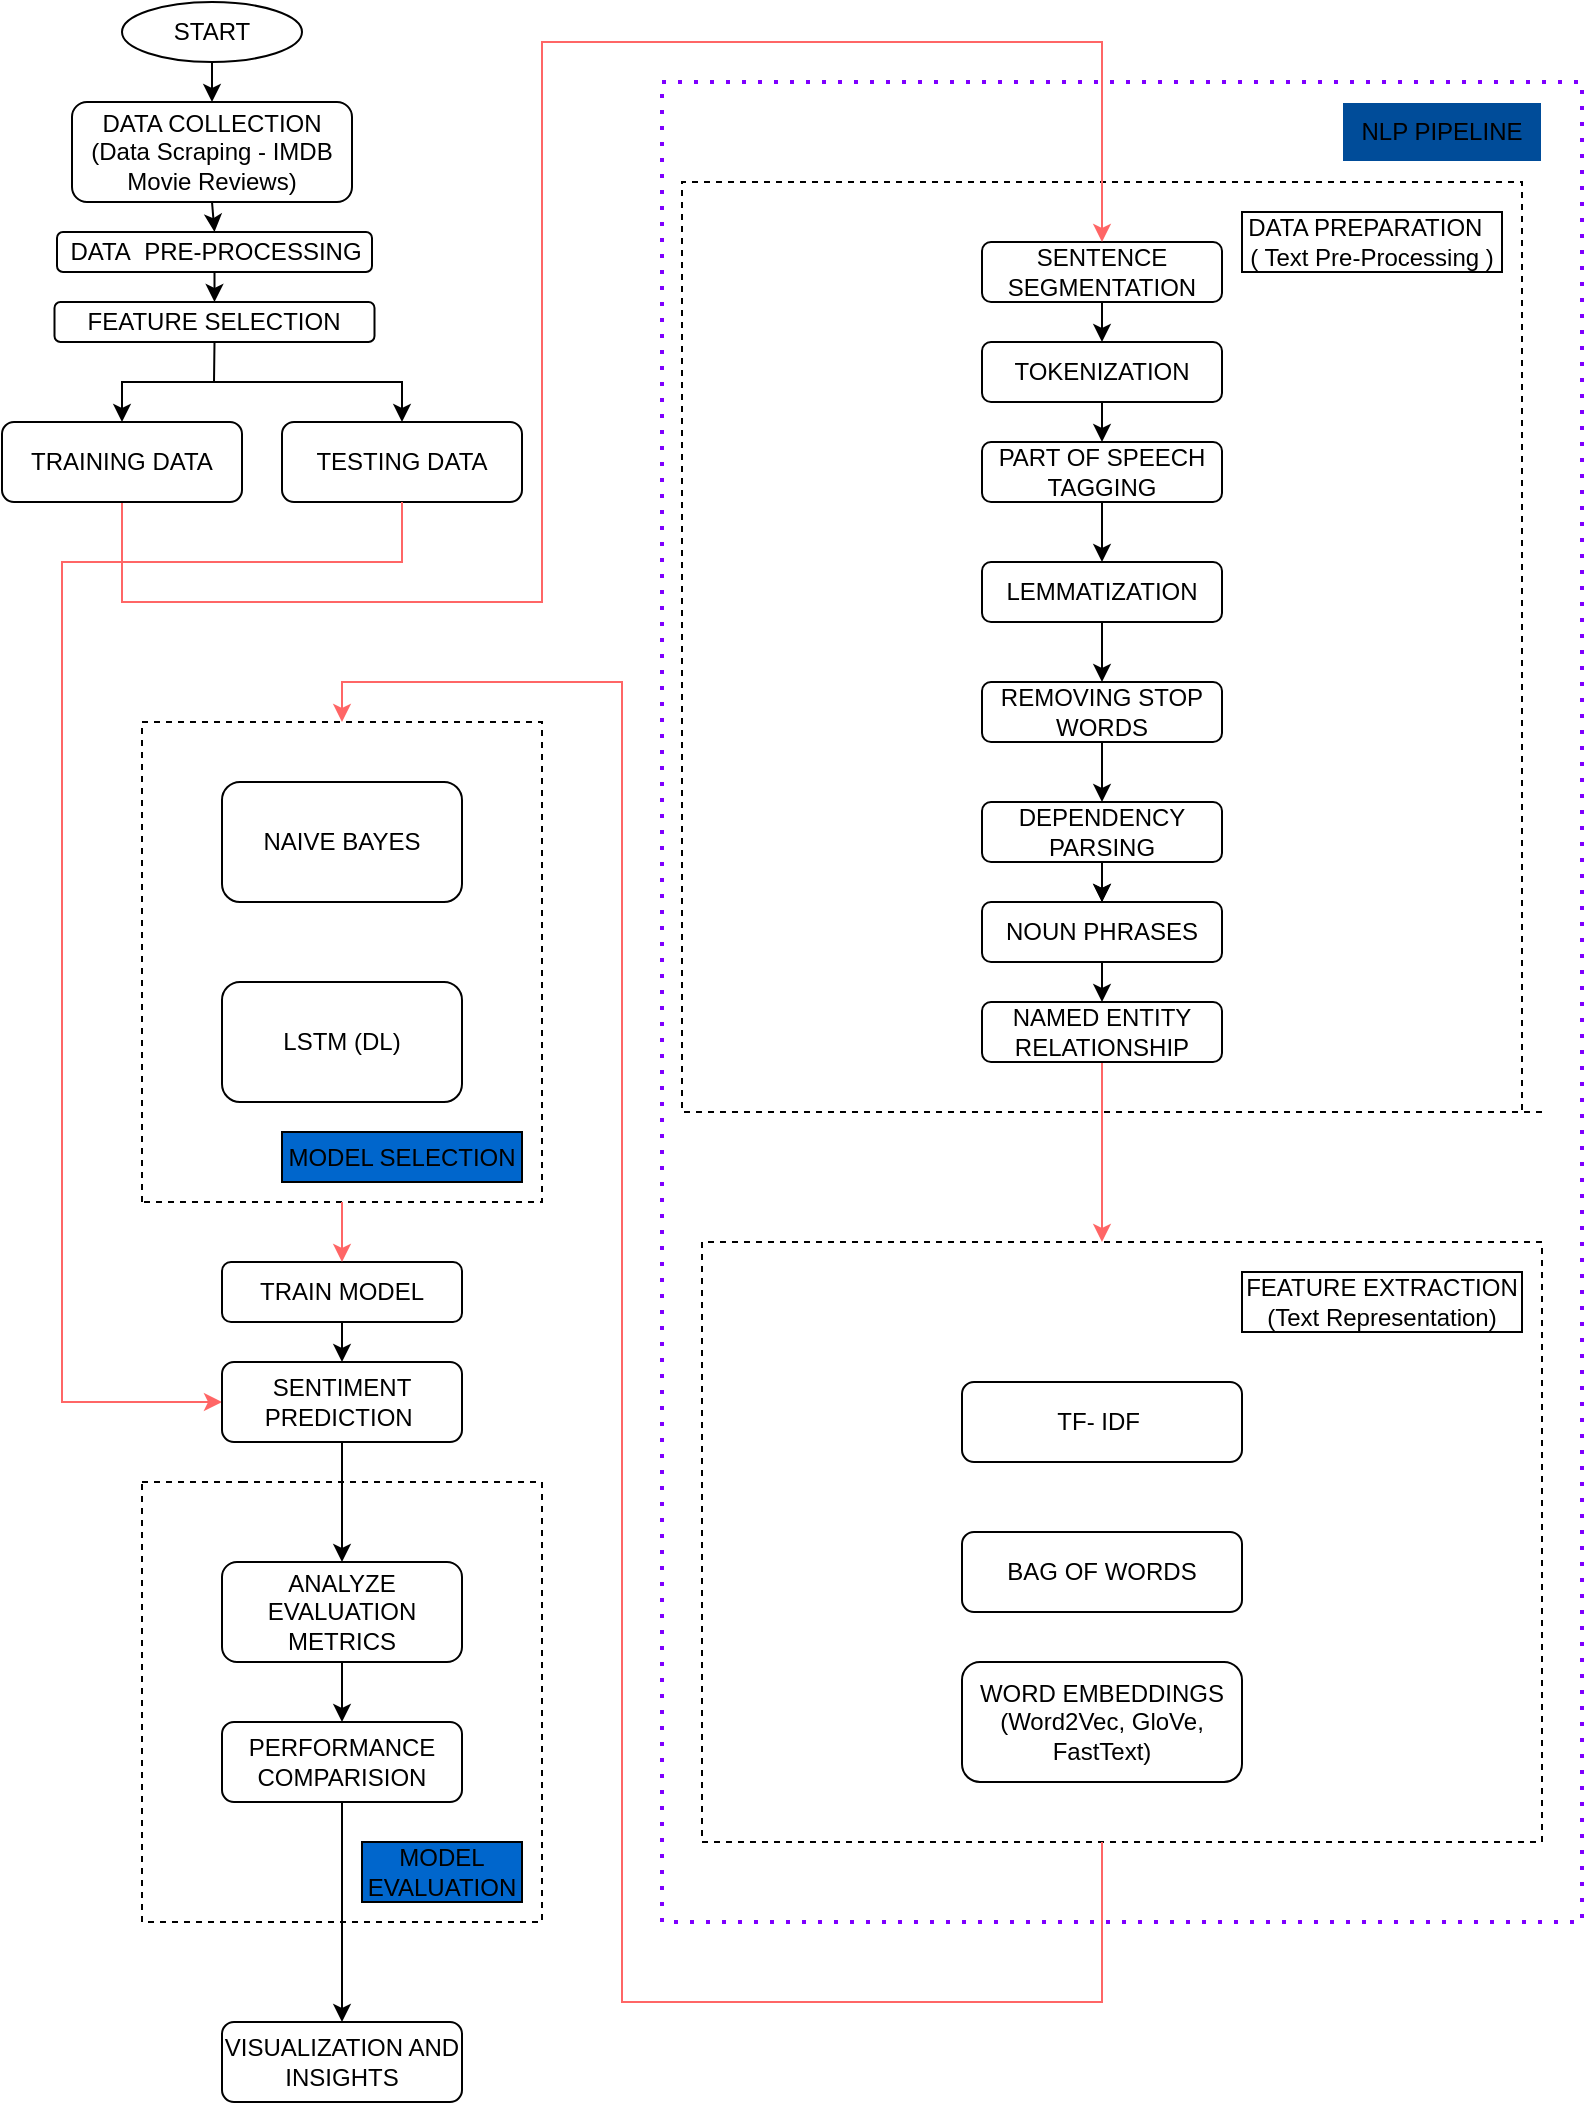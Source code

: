 <mxfile version="24.8.3">
  <diagram id="C5RBs43oDa-KdzZeNtuy" name="Page-1">
    <mxGraphModel dx="1050" dy="541" grid="1" gridSize="10" guides="1" tooltips="1" connect="1" arrows="1" fold="1" page="1" pageScale="1" pageWidth="827" pageHeight="1169" math="0" shadow="0">
      <root>
        <mxCell id="WIyWlLk6GJQsqaUBKTNV-0" />
        <mxCell id="WIyWlLk6GJQsqaUBKTNV-1" parent="WIyWlLk6GJQsqaUBKTNV-0" />
        <mxCell id="5BV650w3Edi16BllMcdK-0" value="START" style="ellipse;whiteSpace=wrap;html=1;" parent="WIyWlLk6GJQsqaUBKTNV-1" vertex="1">
          <mxGeometry x="70" width="90" height="30" as="geometry" />
        </mxCell>
        <mxCell id="5BV650w3Edi16BllMcdK-2" value="" style="endArrow=classic;html=1;rounded=0;exitX=0.5;exitY=1;exitDx=0;exitDy=0;entryX=0.5;entryY=0;entryDx=0;entryDy=0;" parent="WIyWlLk6GJQsqaUBKTNV-1" source="5BV650w3Edi16BllMcdK-0" target="5BV650w3Edi16BllMcdK-3" edge="1">
          <mxGeometry width="50" height="50" relative="1" as="geometry">
            <mxPoint x="390" y="250" as="sourcePoint" />
            <mxPoint x="425" y="90" as="targetPoint" />
          </mxGeometry>
        </mxCell>
        <mxCell id="5BV650w3Edi16BllMcdK-3" value="DATA COLLECTION (Data Scraping - IMDB Movie Reviews)" style="rounded=1;whiteSpace=wrap;html=1;" parent="WIyWlLk6GJQsqaUBKTNV-1" vertex="1">
          <mxGeometry x="45" y="50" width="140" height="50" as="geometry" />
        </mxCell>
        <mxCell id="5BV650w3Edi16BllMcdK-4" value="DATA&amp;nbsp; PRE-PROCESSING" style="rounded=1;whiteSpace=wrap;html=1;" parent="WIyWlLk6GJQsqaUBKTNV-1" vertex="1">
          <mxGeometry x="37.5" y="115" width="157.5" height="20" as="geometry" />
        </mxCell>
        <mxCell id="5BV650w3Edi16BllMcdK-5" value="" style="endArrow=classic;html=1;rounded=0;exitX=0.5;exitY=1;exitDx=0;exitDy=0;entryX=0.5;entryY=0;entryDx=0;entryDy=0;" parent="WIyWlLk6GJQsqaUBKTNV-1" source="5BV650w3Edi16BllMcdK-3" target="5BV650w3Edi16BllMcdK-4" edge="1">
          <mxGeometry width="50" height="50" relative="1" as="geometry">
            <mxPoint x="390" y="250" as="sourcePoint" />
            <mxPoint x="440" y="200" as="targetPoint" />
          </mxGeometry>
        </mxCell>
        <mxCell id="5BV650w3Edi16BllMcdK-6" value="FEATURE SELECTION" style="rounded=1;whiteSpace=wrap;html=1;" parent="WIyWlLk6GJQsqaUBKTNV-1" vertex="1">
          <mxGeometry x="36.25" y="150" width="160" height="20" as="geometry" />
        </mxCell>
        <mxCell id="5BV650w3Edi16BllMcdK-7" value=" SENTENCE SEGMENTATION" style="rounded=1;whiteSpace=wrap;html=1;" parent="WIyWlLk6GJQsqaUBKTNV-1" vertex="1">
          <mxGeometry x="500" y="120" width="120" height="30" as="geometry" />
        </mxCell>
        <mxCell id="2Jp5d5nXBxCTmnn6Aecf-0" value="TOKENIZATION" style="rounded=1;whiteSpace=wrap;html=1;" parent="WIyWlLk6GJQsqaUBKTNV-1" vertex="1">
          <mxGeometry x="500" y="170" width="120" height="30" as="geometry" />
        </mxCell>
        <mxCell id="2Jp5d5nXBxCTmnn6Aecf-1" value="PART OF SPEECH TAGGING" style="rounded=1;whiteSpace=wrap;html=1;" parent="WIyWlLk6GJQsqaUBKTNV-1" vertex="1">
          <mxGeometry x="500" y="220" width="120" height="30" as="geometry" />
        </mxCell>
        <mxCell id="2Jp5d5nXBxCTmnn6Aecf-2" value="LEMMATIZATION" style="rounded=1;whiteSpace=wrap;html=1;" parent="WIyWlLk6GJQsqaUBKTNV-1" vertex="1">
          <mxGeometry x="500" y="280" width="120" height="30" as="geometry" />
        </mxCell>
        <mxCell id="2Jp5d5nXBxCTmnn6Aecf-4" value="REMOVING STOP WORDS" style="rounded=1;whiteSpace=wrap;html=1;" parent="WIyWlLk6GJQsqaUBKTNV-1" vertex="1">
          <mxGeometry x="500" y="340" width="120" height="30" as="geometry" />
        </mxCell>
        <mxCell id="2Jp5d5nXBxCTmnn6Aecf-40" style="edgeStyle=orthogonalEdgeStyle;rounded=0;orthogonalLoop=1;jettySize=auto;html=1;entryX=0.5;entryY=0;entryDx=0;entryDy=0;" parent="WIyWlLk6GJQsqaUBKTNV-1" source="2Jp5d5nXBxCTmnn6Aecf-5" target="2Jp5d5nXBxCTmnn6Aecf-6" edge="1">
          <mxGeometry relative="1" as="geometry" />
        </mxCell>
        <mxCell id="2Jp5d5nXBxCTmnn6Aecf-5" value="DEPENDENCY PARSING" style="rounded=1;whiteSpace=wrap;html=1;" parent="WIyWlLk6GJQsqaUBKTNV-1" vertex="1">
          <mxGeometry x="500" y="400" width="120" height="30" as="geometry" />
        </mxCell>
        <mxCell id="2Jp5d5nXBxCTmnn6Aecf-6" value="NOUN PHRASES" style="rounded=1;whiteSpace=wrap;html=1;" parent="WIyWlLk6GJQsqaUBKTNV-1" vertex="1">
          <mxGeometry x="500" y="450" width="120" height="30" as="geometry" />
        </mxCell>
        <mxCell id="2Jp5d5nXBxCTmnn6Aecf-8" value="" style="endArrow=none;dashed=1;html=1;rounded=0;" parent="WIyWlLk6GJQsqaUBKTNV-1" edge="1">
          <mxGeometry width="50" height="50" relative="1" as="geometry">
            <mxPoint x="780" y="555" as="sourcePoint" />
            <mxPoint x="770" y="555" as="targetPoint" />
            <Array as="points">
              <mxPoint x="560" y="555" />
              <mxPoint x="350" y="555" />
              <mxPoint x="350" y="330" />
              <mxPoint x="350" y="90" />
              <mxPoint x="560" y="90" />
              <mxPoint x="770" y="90" />
              <mxPoint x="770" y="330" />
            </Array>
          </mxGeometry>
        </mxCell>
        <mxCell id="2Jp5d5nXBxCTmnn6Aecf-9" value="" style="endArrow=classic;html=1;rounded=0;exitX=0.5;exitY=1;exitDx=0;exitDy=0;entryX=0.5;entryY=0;entryDx=0;entryDy=0;" parent="WIyWlLk6GJQsqaUBKTNV-1" source="5BV650w3Edi16BllMcdK-4" target="5BV650w3Edi16BllMcdK-6" edge="1">
          <mxGeometry width="50" height="50" relative="1" as="geometry">
            <mxPoint x="350" y="220" as="sourcePoint" />
            <mxPoint x="400" y="170" as="targetPoint" />
          </mxGeometry>
        </mxCell>
        <mxCell id="2Jp5d5nXBxCTmnn6Aecf-12" value="NLP PIPELINE" style="rounded=0;whiteSpace=wrap;html=1;fillColor=#004C99;strokeColor=#FFFFFF;" parent="WIyWlLk6GJQsqaUBKTNV-1" vertex="1">
          <mxGeometry x="680" y="50" width="100" height="30" as="geometry" />
        </mxCell>
        <mxCell id="2Jp5d5nXBxCTmnn6Aecf-13" value="" style="endArrow=classic;html=1;rounded=0;exitX=0.5;exitY=1;exitDx=0;exitDy=0;entryX=0.5;entryY=0;entryDx=0;entryDy=0;strokeColor=#FF6666;" parent="WIyWlLk6GJQsqaUBKTNV-1" source="2Jp5d5nXBxCTmnn6Aecf-23" target="5BV650w3Edi16BllMcdK-7" edge="1">
          <mxGeometry width="50" height="50" relative="1" as="geometry">
            <mxPoint x="10" y="300" as="sourcePoint" />
            <mxPoint x="560" y="90" as="targetPoint" />
            <Array as="points">
              <mxPoint x="70" y="300" />
              <mxPoint x="280" y="300" />
              <mxPoint x="280" y="20" />
              <mxPoint x="560" y="20" />
            </Array>
          </mxGeometry>
        </mxCell>
        <mxCell id="2Jp5d5nXBxCTmnn6Aecf-14" value="" style="endArrow=classic;html=1;rounded=0;exitX=0.5;exitY=1;exitDx=0;exitDy=0;entryX=0.5;entryY=0;entryDx=0;entryDy=0;" parent="WIyWlLk6GJQsqaUBKTNV-1" source="5BV650w3Edi16BllMcdK-7" target="2Jp5d5nXBxCTmnn6Aecf-0" edge="1">
          <mxGeometry width="50" height="50" relative="1" as="geometry">
            <mxPoint x="350" y="200" as="sourcePoint" />
            <mxPoint x="400" y="150" as="targetPoint" />
          </mxGeometry>
        </mxCell>
        <mxCell id="2Jp5d5nXBxCTmnn6Aecf-15" value="" style="endArrow=classic;html=1;rounded=0;exitX=0.5;exitY=1;exitDx=0;exitDy=0;entryX=0.5;entryY=0;entryDx=0;entryDy=0;" parent="WIyWlLk6GJQsqaUBKTNV-1" source="2Jp5d5nXBxCTmnn6Aecf-0" target="2Jp5d5nXBxCTmnn6Aecf-1" edge="1">
          <mxGeometry width="50" height="50" relative="1" as="geometry">
            <mxPoint x="350" y="200" as="sourcePoint" />
            <mxPoint x="400" y="150" as="targetPoint" />
          </mxGeometry>
        </mxCell>
        <mxCell id="2Jp5d5nXBxCTmnn6Aecf-16" value="" style="endArrow=classic;html=1;rounded=0;exitX=0.5;exitY=1;exitDx=0;exitDy=0;entryX=0.5;entryY=0;entryDx=0;entryDy=0;" parent="WIyWlLk6GJQsqaUBKTNV-1" source="2Jp5d5nXBxCTmnn6Aecf-1" target="2Jp5d5nXBxCTmnn6Aecf-2" edge="1">
          <mxGeometry width="50" height="50" relative="1" as="geometry">
            <mxPoint x="350" y="200" as="sourcePoint" />
            <mxPoint x="400" y="150" as="targetPoint" />
          </mxGeometry>
        </mxCell>
        <mxCell id="2Jp5d5nXBxCTmnn6Aecf-17" value="" style="endArrow=classic;html=1;rounded=0;exitX=0.5;exitY=1;exitDx=0;exitDy=0;entryX=0.5;entryY=0;entryDx=0;entryDy=0;" parent="WIyWlLk6GJQsqaUBKTNV-1" source="2Jp5d5nXBxCTmnn6Aecf-2" target="2Jp5d5nXBxCTmnn6Aecf-4" edge="1">
          <mxGeometry width="50" height="50" relative="1" as="geometry">
            <mxPoint x="350" y="190" as="sourcePoint" />
            <mxPoint x="600" y="220" as="targetPoint" />
          </mxGeometry>
        </mxCell>
        <mxCell id="2Jp5d5nXBxCTmnn6Aecf-19" value="" style="endArrow=classic;html=1;rounded=0;exitX=0.5;exitY=1;exitDx=0;exitDy=0;entryX=0.5;entryY=0;entryDx=0;entryDy=0;" parent="WIyWlLk6GJQsqaUBKTNV-1" source="2Jp5d5nXBxCTmnn6Aecf-4" target="2Jp5d5nXBxCTmnn6Aecf-5" edge="1">
          <mxGeometry width="50" height="50" relative="1" as="geometry">
            <mxPoint x="350" y="190" as="sourcePoint" />
            <mxPoint x="400" y="140" as="targetPoint" />
          </mxGeometry>
        </mxCell>
        <mxCell id="2Jp5d5nXBxCTmnn6Aecf-20" value="" style="endArrow=classic;html=1;rounded=0;exitX=0.5;exitY=1;exitDx=0;exitDy=0;entryX=0.5;entryY=0;entryDx=0;entryDy=0;" parent="WIyWlLk6GJQsqaUBKTNV-1" source="2Jp5d5nXBxCTmnn6Aecf-5" target="2Jp5d5nXBxCTmnn6Aecf-6" edge="1">
          <mxGeometry width="50" height="50" relative="1" as="geometry">
            <mxPoint x="350" y="190" as="sourcePoint" />
            <mxPoint x="400" y="140" as="targetPoint" />
          </mxGeometry>
        </mxCell>
        <mxCell id="2Jp5d5nXBxCTmnn6Aecf-22" value="" style="endArrow=classic;html=1;rounded=0;exitX=0.5;exitY=1;exitDx=0;exitDy=0;strokeColor=#FF6666;" parent="WIyWlLk6GJQsqaUBKTNV-1" source="2Jp5d5nXBxCTmnn6Aecf-38" edge="1">
          <mxGeometry width="50" height="50" relative="1" as="geometry">
            <mxPoint x="560" y="550" as="sourcePoint" />
            <mxPoint x="560" y="620" as="targetPoint" />
            <Array as="points">
              <mxPoint x="560" y="560" />
            </Array>
          </mxGeometry>
        </mxCell>
        <mxCell id="2Jp5d5nXBxCTmnn6Aecf-23" value="TRAINING DATA" style="rounded=1;whiteSpace=wrap;html=1;" parent="WIyWlLk6GJQsqaUBKTNV-1" vertex="1">
          <mxGeometry x="10" y="210" width="120" height="40" as="geometry" />
        </mxCell>
        <mxCell id="2Jp5d5nXBxCTmnn6Aecf-24" value="TESTING DATA" style="rounded=1;whiteSpace=wrap;html=1;" parent="WIyWlLk6GJQsqaUBKTNV-1" vertex="1">
          <mxGeometry x="150" y="210" width="120" height="40" as="geometry" />
        </mxCell>
        <mxCell id="2Jp5d5nXBxCTmnn6Aecf-25" value="" style="endArrow=classic;html=1;rounded=0;exitX=0.5;exitY=1;exitDx=0;exitDy=0;entryX=0.5;entryY=0;entryDx=0;entryDy=0;" parent="WIyWlLk6GJQsqaUBKTNV-1" source="5BV650w3Edi16BllMcdK-6" target="2Jp5d5nXBxCTmnn6Aecf-23" edge="1">
          <mxGeometry width="50" height="50" relative="1" as="geometry">
            <mxPoint x="340" y="250" as="sourcePoint" />
            <mxPoint x="70" y="200" as="targetPoint" />
            <Array as="points">
              <mxPoint x="116" y="190" />
              <mxPoint x="70" y="190" />
            </Array>
          </mxGeometry>
        </mxCell>
        <mxCell id="2Jp5d5nXBxCTmnn6Aecf-26" value="" style="endArrow=classic;html=1;rounded=0;entryX=0.5;entryY=0;entryDx=0;entryDy=0;" parent="WIyWlLk6GJQsqaUBKTNV-1" target="2Jp5d5nXBxCTmnn6Aecf-24" edge="1">
          <mxGeometry width="50" height="50" relative="1" as="geometry">
            <mxPoint x="110" y="190" as="sourcePoint" />
            <mxPoint x="390" y="200" as="targetPoint" />
            <Array as="points">
              <mxPoint x="210" y="190" />
            </Array>
          </mxGeometry>
        </mxCell>
        <mxCell id="2Jp5d5nXBxCTmnn6Aecf-27" value="DATA PREPARATION&amp;nbsp;&amp;nbsp;&lt;div&gt;( Text Pre-Processing )&lt;/div&gt;" style="rounded=0;whiteSpace=wrap;html=1;" parent="WIyWlLk6GJQsqaUBKTNV-1" vertex="1">
          <mxGeometry x="630" y="105" width="130" height="30" as="geometry" />
        </mxCell>
        <mxCell id="2Jp5d5nXBxCTmnn6Aecf-28" value="FEATURE EXTRACTION&lt;div&gt;(Text Representation)&lt;/div&gt;" style="rounded=0;whiteSpace=wrap;html=1;" parent="WIyWlLk6GJQsqaUBKTNV-1" vertex="1">
          <mxGeometry x="630" y="635" width="140" height="30" as="geometry" />
        </mxCell>
        <mxCell id="2Jp5d5nXBxCTmnn6Aecf-29" value="TF- IDF&amp;nbsp;" style="rounded=1;whiteSpace=wrap;html=1;" parent="WIyWlLk6GJQsqaUBKTNV-1" vertex="1">
          <mxGeometry x="490" y="690" width="140" height="40" as="geometry" />
        </mxCell>
        <mxCell id="2Jp5d5nXBxCTmnn6Aecf-30" value="WORD EMBEDDINGS (Word2Vec, GloVe, FastText)" style="rounded=1;whiteSpace=wrap;html=1;" parent="WIyWlLk6GJQsqaUBKTNV-1" vertex="1">
          <mxGeometry x="490" y="830" width="140" height="60" as="geometry" />
        </mxCell>
        <mxCell id="2Jp5d5nXBxCTmnn6Aecf-34" value="" style="endArrow=none;dashed=1;html=1;rounded=0;" parent="WIyWlLk6GJQsqaUBKTNV-1" edge="1">
          <mxGeometry width="50" height="50" relative="1" as="geometry">
            <mxPoint x="360" y="620" as="sourcePoint" />
            <mxPoint x="360" y="620" as="targetPoint" />
            <Array as="points">
              <mxPoint x="360" y="720" />
              <mxPoint x="360" y="920" />
              <mxPoint x="560" y="920" />
              <mxPoint x="780" y="920" />
              <mxPoint x="780" y="620" />
            </Array>
          </mxGeometry>
        </mxCell>
        <mxCell id="2Jp5d5nXBxCTmnn6Aecf-38" value="NAMED ENTITY RELATIONSHIP" style="rounded=1;whiteSpace=wrap;html=1;" parent="WIyWlLk6GJQsqaUBKTNV-1" vertex="1">
          <mxGeometry x="500" y="500" width="120" height="30" as="geometry" />
        </mxCell>
        <mxCell id="2Jp5d5nXBxCTmnn6Aecf-39" value="" style="endArrow=classic;html=1;rounded=0;exitX=0.5;exitY=1;exitDx=0;exitDy=0;entryX=0.5;entryY=0;entryDx=0;entryDy=0;" parent="WIyWlLk6GJQsqaUBKTNV-1" source="2Jp5d5nXBxCTmnn6Aecf-6" target="2Jp5d5nXBxCTmnn6Aecf-38" edge="1">
          <mxGeometry width="50" height="50" relative="1" as="geometry">
            <mxPoint x="330" y="390" as="sourcePoint" />
            <mxPoint x="380" y="340" as="targetPoint" />
          </mxGeometry>
        </mxCell>
        <mxCell id="2Jp5d5nXBxCTmnn6Aecf-43" value="BAG OF WORDS" style="rounded=1;whiteSpace=wrap;html=1;" parent="WIyWlLk6GJQsqaUBKTNV-1" vertex="1">
          <mxGeometry x="490" y="765" width="140" height="40" as="geometry" />
        </mxCell>
        <mxCell id="2Jp5d5nXBxCTmnn6Aecf-44" value="NAIVE BAYES" style="rounded=1;whiteSpace=wrap;html=1;" parent="WIyWlLk6GJQsqaUBKTNV-1" vertex="1">
          <mxGeometry x="120" y="390" width="120" height="60" as="geometry" />
        </mxCell>
        <mxCell id="2Jp5d5nXBxCTmnn6Aecf-45" value="LSTM (DL)" style="rounded=1;whiteSpace=wrap;html=1;" parent="WIyWlLk6GJQsqaUBKTNV-1" vertex="1">
          <mxGeometry x="120" y="490" width="120" height="60" as="geometry" />
        </mxCell>
        <mxCell id="2Jp5d5nXBxCTmnn6Aecf-46" value="TRAIN MODEL" style="rounded=1;whiteSpace=wrap;html=1;" parent="WIyWlLk6GJQsqaUBKTNV-1" vertex="1">
          <mxGeometry x="120" y="630" width="120" height="30" as="geometry" />
        </mxCell>
        <mxCell id="2Jp5d5nXBxCTmnn6Aecf-48" value="ANALYZE EVALUATION METRICS" style="rounded=1;whiteSpace=wrap;html=1;" parent="WIyWlLk6GJQsqaUBKTNV-1" vertex="1">
          <mxGeometry x="120" y="780" width="120" height="50" as="geometry" />
        </mxCell>
        <mxCell id="2Jp5d5nXBxCTmnn6Aecf-49" value="MODEL SELECTION" style="rounded=0;whiteSpace=wrap;html=1;fillColor=#0066CC;" parent="WIyWlLk6GJQsqaUBKTNV-1" vertex="1">
          <mxGeometry x="150" y="565" width="120" height="25" as="geometry" />
        </mxCell>
        <mxCell id="2Jp5d5nXBxCTmnn6Aecf-50" value="MODEL EVALUATION" style="rounded=0;whiteSpace=wrap;html=1;fillColor=#0066CC;" parent="WIyWlLk6GJQsqaUBKTNV-1" vertex="1">
          <mxGeometry x="190" y="920" width="80" height="30" as="geometry" />
        </mxCell>
        <mxCell id="2Jp5d5nXBxCTmnn6Aecf-51" value="PERFORMANCE COMPARISION" style="rounded=1;whiteSpace=wrap;html=1;" parent="WIyWlLk6GJQsqaUBKTNV-1" vertex="1">
          <mxGeometry x="120" y="860" width="120" height="40" as="geometry" />
        </mxCell>
        <mxCell id="2Jp5d5nXBxCTmnn6Aecf-52" value="" style="endArrow=none;dashed=1;html=1;rounded=0;" parent="WIyWlLk6GJQsqaUBKTNV-1" edge="1">
          <mxGeometry width="50" height="50" relative="1" as="geometry">
            <mxPoint x="80" y="600" as="sourcePoint" />
            <mxPoint x="80" y="600" as="targetPoint" />
            <Array as="points">
              <mxPoint x="80" y="480" />
              <mxPoint x="80" y="360" />
              <mxPoint x="280" y="360" />
              <mxPoint x="280" y="480" />
              <mxPoint x="280" y="600" />
            </Array>
          </mxGeometry>
        </mxCell>
        <mxCell id="2Jp5d5nXBxCTmnn6Aecf-53" value="" style="endArrow=none;dashed=1;html=1;rounded=0;" parent="WIyWlLk6GJQsqaUBKTNV-1" edge="1">
          <mxGeometry width="50" height="50" relative="1" as="geometry">
            <mxPoint x="130" y="740" as="sourcePoint" />
            <mxPoint x="80" y="740" as="targetPoint" />
            <Array as="points">
              <mxPoint x="280" y="740" />
              <mxPoint x="280" y="820" />
              <mxPoint x="280" y="960" />
              <mxPoint x="80" y="960" />
            </Array>
          </mxGeometry>
        </mxCell>
        <mxCell id="2Jp5d5nXBxCTmnn6Aecf-55" value="" style="endArrow=none;dashed=1;html=1;dashPattern=1 3;strokeWidth=2;rounded=0;strokeColor=#7F00FF;" parent="WIyWlLk6GJQsqaUBKTNV-1" edge="1">
          <mxGeometry width="50" height="50" relative="1" as="geometry">
            <mxPoint x="340" y="40" as="sourcePoint" />
            <mxPoint x="340" y="40" as="targetPoint" />
            <Array as="points">
              <mxPoint x="800" y="40" />
              <mxPoint x="800" y="320" />
              <mxPoint x="800" y="960" />
              <mxPoint x="340" y="960" />
            </Array>
          </mxGeometry>
        </mxCell>
        <mxCell id="2Jp5d5nXBxCTmnn6Aecf-57" value="" style="endArrow=classic;html=1;rounded=0;strokeColor=#FF6666;" parent="WIyWlLk6GJQsqaUBKTNV-1" edge="1">
          <mxGeometry width="50" height="50" relative="1" as="geometry">
            <mxPoint x="560" y="920" as="sourcePoint" />
            <mxPoint x="180" y="360" as="targetPoint" />
            <Array as="points">
              <mxPoint x="560" y="1000" />
              <mxPoint x="320" y="1000" />
              <mxPoint x="320" y="340" />
              <mxPoint x="180" y="340" />
            </Array>
          </mxGeometry>
        </mxCell>
        <mxCell id="2Jp5d5nXBxCTmnn6Aecf-58" value="" style="endArrow=classic;html=1;rounded=0;entryX=0.5;entryY=0;entryDx=0;entryDy=0;strokeColor=#FF6666;" parent="WIyWlLk6GJQsqaUBKTNV-1" target="2Jp5d5nXBxCTmnn6Aecf-46" edge="1">
          <mxGeometry width="50" height="50" relative="1" as="geometry">
            <mxPoint x="180" y="600" as="sourcePoint" />
            <mxPoint x="360" y="600" as="targetPoint" />
          </mxGeometry>
        </mxCell>
        <mxCell id="2Jp5d5nXBxCTmnn6Aecf-61" value="" style="endArrow=classic;html=1;rounded=0;exitX=0.5;exitY=1;exitDx=0;exitDy=0;entryX=0.5;entryY=0;entryDx=0;entryDy=0;" parent="WIyWlLk6GJQsqaUBKTNV-1" source="2Jp5d5nXBxCTmnn6Aecf-48" target="2Jp5d5nXBxCTmnn6Aecf-51" edge="1">
          <mxGeometry width="50" height="50" relative="1" as="geometry">
            <mxPoint x="310" y="820" as="sourcePoint" />
            <mxPoint x="360" y="770" as="targetPoint" />
          </mxGeometry>
        </mxCell>
        <mxCell id="2Jp5d5nXBxCTmnn6Aecf-62" value="VISUALIZATION AND INSIGHTS" style="rounded=1;whiteSpace=wrap;html=1;" parent="WIyWlLk6GJQsqaUBKTNV-1" vertex="1">
          <mxGeometry x="120" y="1010" width="120" height="40" as="geometry" />
        </mxCell>
        <mxCell id="2Jp5d5nXBxCTmnn6Aecf-63" value="" style="endArrow=classic;html=1;rounded=0;exitX=0.5;exitY=1;exitDx=0;exitDy=0;entryX=0;entryY=0.5;entryDx=0;entryDy=0;strokeColor=#FF6666;" parent="WIyWlLk6GJQsqaUBKTNV-1" source="2Jp5d5nXBxCTmnn6Aecf-24" target="2Jp5d5nXBxCTmnn6Aecf-47" edge="1">
          <mxGeometry width="50" height="50" relative="1" as="geometry">
            <mxPoint x="290" y="380" as="sourcePoint" />
            <mxPoint x="40" y="1060" as="targetPoint" />
            <Array as="points">
              <mxPoint x="210" y="280" />
              <mxPoint x="40" y="280" />
              <mxPoint x="40" y="700" />
            </Array>
          </mxGeometry>
        </mxCell>
        <mxCell id="2Jp5d5nXBxCTmnn6Aecf-64" value="" style="endArrow=none;dashed=1;html=1;rounded=0;" parent="WIyWlLk6GJQsqaUBKTNV-1" edge="1">
          <mxGeometry width="50" height="50" relative="1" as="geometry">
            <mxPoint x="80" y="740" as="sourcePoint" />
            <mxPoint x="130" y="740" as="targetPoint" />
            <Array as="points" />
          </mxGeometry>
        </mxCell>
        <mxCell id="2Jp5d5nXBxCTmnn6Aecf-47" value="SENTIMENT PREDICTION&amp;nbsp;" style="rounded=1;whiteSpace=wrap;html=1;" parent="WIyWlLk6GJQsqaUBKTNV-1" vertex="1">
          <mxGeometry x="120" y="680" width="120" height="40" as="geometry" />
        </mxCell>
        <mxCell id="2Jp5d5nXBxCTmnn6Aecf-65" value="" style="endArrow=classic;html=1;rounded=0;exitX=0.5;exitY=1;exitDx=0;exitDy=0;entryX=0.5;entryY=0;entryDx=0;entryDy=0;" parent="WIyWlLk6GJQsqaUBKTNV-1" source="2Jp5d5nXBxCTmnn6Aecf-46" target="2Jp5d5nXBxCTmnn6Aecf-47" edge="1">
          <mxGeometry width="50" height="50" relative="1" as="geometry">
            <mxPoint x="290" y="900" as="sourcePoint" />
            <mxPoint x="340" y="850" as="targetPoint" />
          </mxGeometry>
        </mxCell>
        <mxCell id="2Jp5d5nXBxCTmnn6Aecf-66" value="" style="endArrow=classic;html=1;rounded=0;exitX=0.5;exitY=1;exitDx=0;exitDy=0;entryX=0.5;entryY=0;entryDx=0;entryDy=0;" parent="WIyWlLk6GJQsqaUBKTNV-1" source="2Jp5d5nXBxCTmnn6Aecf-47" target="2Jp5d5nXBxCTmnn6Aecf-48" edge="1">
          <mxGeometry width="50" height="50" relative="1" as="geometry">
            <mxPoint x="290" y="900" as="sourcePoint" />
            <mxPoint x="340" y="850" as="targetPoint" />
          </mxGeometry>
        </mxCell>
        <mxCell id="2Jp5d5nXBxCTmnn6Aecf-67" value="" style="endArrow=classic;html=1;rounded=0;exitX=0.5;exitY=1;exitDx=0;exitDy=0;entryX=0.5;entryY=0;entryDx=0;entryDy=0;" parent="WIyWlLk6GJQsqaUBKTNV-1" source="2Jp5d5nXBxCTmnn6Aecf-51" target="2Jp5d5nXBxCTmnn6Aecf-62" edge="1">
          <mxGeometry width="50" height="50" relative="1" as="geometry">
            <mxPoint x="290" y="960" as="sourcePoint" />
            <mxPoint x="340" y="910" as="targetPoint" />
          </mxGeometry>
        </mxCell>
        <mxCell id="2Jp5d5nXBxCTmnn6Aecf-68" style="edgeStyle=orthogonalEdgeStyle;rounded=0;orthogonalLoop=1;jettySize=auto;html=1;exitX=0.5;exitY=1;exitDx=0;exitDy=0;" parent="WIyWlLk6GJQsqaUBKTNV-1" source="2Jp5d5nXBxCTmnn6Aecf-62" target="2Jp5d5nXBxCTmnn6Aecf-62" edge="1">
          <mxGeometry relative="1" as="geometry" />
        </mxCell>
      </root>
    </mxGraphModel>
  </diagram>
</mxfile>
